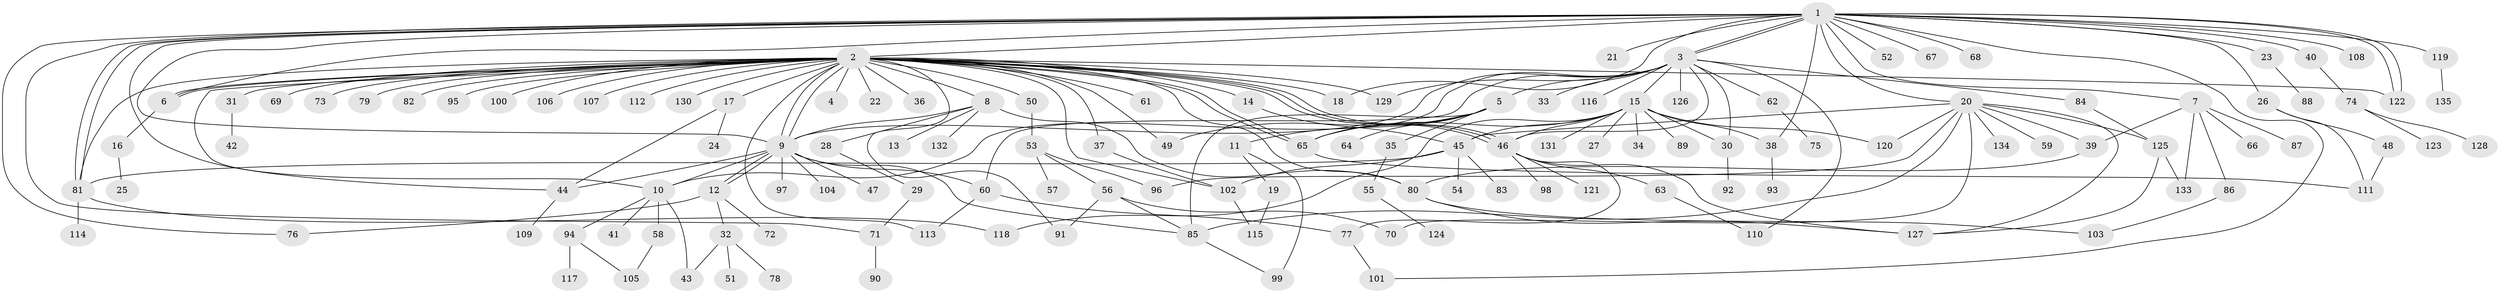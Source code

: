 // Generated by graph-tools (version 1.1) at 2025/25/03/09/25 03:25:58]
// undirected, 135 vertices, 197 edges
graph export_dot {
graph [start="1"]
  node [color=gray90,style=filled];
  1;
  2;
  3;
  4;
  5;
  6;
  7;
  8;
  9;
  10;
  11;
  12;
  13;
  14;
  15;
  16;
  17;
  18;
  19;
  20;
  21;
  22;
  23;
  24;
  25;
  26;
  27;
  28;
  29;
  30;
  31;
  32;
  33;
  34;
  35;
  36;
  37;
  38;
  39;
  40;
  41;
  42;
  43;
  44;
  45;
  46;
  47;
  48;
  49;
  50;
  51;
  52;
  53;
  54;
  55;
  56;
  57;
  58;
  59;
  60;
  61;
  62;
  63;
  64;
  65;
  66;
  67;
  68;
  69;
  70;
  71;
  72;
  73;
  74;
  75;
  76;
  77;
  78;
  79;
  80;
  81;
  82;
  83;
  84;
  85;
  86;
  87;
  88;
  89;
  90;
  91;
  92;
  93;
  94;
  95;
  96;
  97;
  98;
  99;
  100;
  101;
  102;
  103;
  104;
  105;
  106;
  107;
  108;
  109;
  110;
  111;
  112;
  113;
  114;
  115;
  116;
  117;
  118;
  119;
  120;
  121;
  122;
  123;
  124;
  125;
  126;
  127;
  128;
  129;
  130;
  131;
  132;
  133;
  134;
  135;
  1 -- 2;
  1 -- 3;
  1 -- 3;
  1 -- 6;
  1 -- 7;
  1 -- 9;
  1 -- 18;
  1 -- 20;
  1 -- 21;
  1 -- 23;
  1 -- 26;
  1 -- 38;
  1 -- 40;
  1 -- 44;
  1 -- 52;
  1 -- 67;
  1 -- 68;
  1 -- 71;
  1 -- 76;
  1 -- 81;
  1 -- 81;
  1 -- 101;
  1 -- 108;
  1 -- 119;
  1 -- 122;
  1 -- 122;
  2 -- 4;
  2 -- 6;
  2 -- 6;
  2 -- 8;
  2 -- 9;
  2 -- 9;
  2 -- 10;
  2 -- 14;
  2 -- 17;
  2 -- 18;
  2 -- 22;
  2 -- 31;
  2 -- 36;
  2 -- 37;
  2 -- 46;
  2 -- 46;
  2 -- 46;
  2 -- 49;
  2 -- 50;
  2 -- 61;
  2 -- 65;
  2 -- 65;
  2 -- 69;
  2 -- 73;
  2 -- 79;
  2 -- 80;
  2 -- 81;
  2 -- 82;
  2 -- 91;
  2 -- 95;
  2 -- 100;
  2 -- 102;
  2 -- 106;
  2 -- 107;
  2 -- 112;
  2 -- 113;
  2 -- 122;
  2 -- 129;
  2 -- 130;
  3 -- 5;
  3 -- 9;
  3 -- 10;
  3 -- 15;
  3 -- 30;
  3 -- 33;
  3 -- 46;
  3 -- 60;
  3 -- 62;
  3 -- 84;
  3 -- 110;
  3 -- 116;
  3 -- 126;
  3 -- 129;
  5 -- 11;
  5 -- 35;
  5 -- 49;
  5 -- 64;
  5 -- 65;
  5 -- 85;
  6 -- 16;
  7 -- 39;
  7 -- 66;
  7 -- 86;
  7 -- 87;
  7 -- 133;
  8 -- 9;
  8 -- 13;
  8 -- 28;
  8 -- 80;
  8 -- 132;
  9 -- 10;
  9 -- 12;
  9 -- 12;
  9 -- 44;
  9 -- 47;
  9 -- 60;
  9 -- 85;
  9 -- 97;
  9 -- 104;
  10 -- 41;
  10 -- 43;
  10 -- 58;
  10 -- 94;
  11 -- 19;
  11 -- 99;
  12 -- 32;
  12 -- 72;
  12 -- 76;
  14 -- 45;
  15 -- 27;
  15 -- 30;
  15 -- 34;
  15 -- 38;
  15 -- 45;
  15 -- 46;
  15 -- 65;
  15 -- 89;
  15 -- 118;
  15 -- 120;
  15 -- 131;
  16 -- 25;
  17 -- 24;
  17 -- 44;
  19 -- 115;
  20 -- 39;
  20 -- 45;
  20 -- 59;
  20 -- 70;
  20 -- 85;
  20 -- 96;
  20 -- 120;
  20 -- 125;
  20 -- 127;
  20 -- 134;
  23 -- 88;
  26 -- 48;
  26 -- 111;
  28 -- 29;
  29 -- 71;
  30 -- 92;
  31 -- 42;
  32 -- 43;
  32 -- 51;
  32 -- 78;
  35 -- 55;
  37 -- 102;
  38 -- 93;
  39 -- 80;
  40 -- 74;
  44 -- 109;
  45 -- 54;
  45 -- 81;
  45 -- 83;
  45 -- 102;
  46 -- 63;
  46 -- 77;
  46 -- 98;
  46 -- 121;
  46 -- 127;
  48 -- 111;
  50 -- 53;
  53 -- 56;
  53 -- 57;
  53 -- 96;
  55 -- 124;
  56 -- 70;
  56 -- 85;
  56 -- 91;
  58 -- 105;
  60 -- 77;
  60 -- 113;
  62 -- 75;
  63 -- 110;
  65 -- 111;
  71 -- 90;
  74 -- 123;
  74 -- 128;
  77 -- 101;
  80 -- 103;
  80 -- 127;
  81 -- 114;
  81 -- 118;
  84 -- 125;
  85 -- 99;
  86 -- 103;
  94 -- 105;
  94 -- 117;
  102 -- 115;
  119 -- 135;
  125 -- 127;
  125 -- 133;
}
